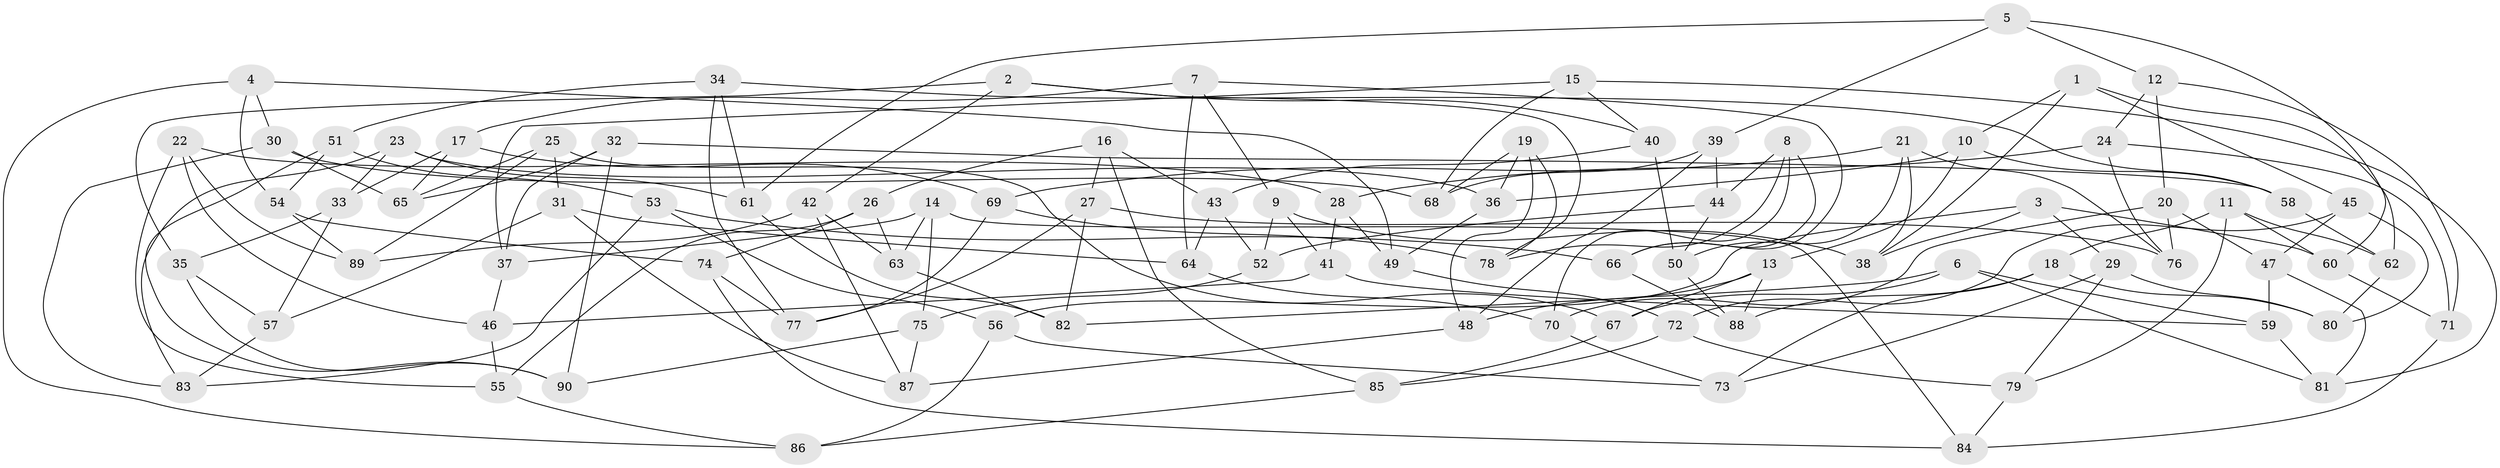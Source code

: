 // coarse degree distribution, {6: 0.4727272727272727, 4: 0.34545454545454546, 5: 0.16363636363636364, 3: 0.01818181818181818}
// Generated by graph-tools (version 1.1) at 2025/42/03/06/25 10:42:16]
// undirected, 90 vertices, 180 edges
graph export_dot {
graph [start="1"]
  node [color=gray90,style=filled];
  1;
  2;
  3;
  4;
  5;
  6;
  7;
  8;
  9;
  10;
  11;
  12;
  13;
  14;
  15;
  16;
  17;
  18;
  19;
  20;
  21;
  22;
  23;
  24;
  25;
  26;
  27;
  28;
  29;
  30;
  31;
  32;
  33;
  34;
  35;
  36;
  37;
  38;
  39;
  40;
  41;
  42;
  43;
  44;
  45;
  46;
  47;
  48;
  49;
  50;
  51;
  52;
  53;
  54;
  55;
  56;
  57;
  58;
  59;
  60;
  61;
  62;
  63;
  64;
  65;
  66;
  67;
  68;
  69;
  70;
  71;
  72;
  73;
  74;
  75;
  76;
  77;
  78;
  79;
  80;
  81;
  82;
  83;
  84;
  85;
  86;
  87;
  88;
  89;
  90;
  1 -- 62;
  1 -- 38;
  1 -- 45;
  1 -- 10;
  2 -- 40;
  2 -- 78;
  2 -- 35;
  2 -- 42;
  3 -- 38;
  3 -- 60;
  3 -- 56;
  3 -- 29;
  4 -- 54;
  4 -- 49;
  4 -- 30;
  4 -- 86;
  5 -- 39;
  5 -- 61;
  5 -- 60;
  5 -- 12;
  6 -- 82;
  6 -- 59;
  6 -- 81;
  6 -- 67;
  7 -- 9;
  7 -- 64;
  7 -- 66;
  7 -- 17;
  8 -- 70;
  8 -- 44;
  8 -- 78;
  8 -- 66;
  9 -- 38;
  9 -- 41;
  9 -- 52;
  10 -- 58;
  10 -- 13;
  10 -- 36;
  11 -- 18;
  11 -- 62;
  11 -- 79;
  11 -- 60;
  12 -- 24;
  12 -- 71;
  12 -- 20;
  13 -- 67;
  13 -- 48;
  13 -- 88;
  14 -- 75;
  14 -- 63;
  14 -- 37;
  14 -- 84;
  15 -- 68;
  15 -- 37;
  15 -- 40;
  15 -- 81;
  16 -- 85;
  16 -- 26;
  16 -- 43;
  16 -- 27;
  17 -- 33;
  17 -- 65;
  17 -- 69;
  18 -- 73;
  18 -- 80;
  18 -- 88;
  19 -- 36;
  19 -- 78;
  19 -- 48;
  19 -- 68;
  20 -- 47;
  20 -- 76;
  20 -- 70;
  21 -- 50;
  21 -- 38;
  21 -- 76;
  21 -- 69;
  22 -- 46;
  22 -- 89;
  22 -- 55;
  22 -- 28;
  23 -- 33;
  23 -- 61;
  23 -- 36;
  23 -- 83;
  24 -- 28;
  24 -- 71;
  24 -- 76;
  25 -- 65;
  25 -- 31;
  25 -- 67;
  25 -- 89;
  26 -- 63;
  26 -- 74;
  26 -- 55;
  27 -- 82;
  27 -- 76;
  27 -- 77;
  28 -- 49;
  28 -- 41;
  29 -- 79;
  29 -- 73;
  29 -- 80;
  30 -- 68;
  30 -- 65;
  30 -- 83;
  31 -- 64;
  31 -- 57;
  31 -- 87;
  32 -- 58;
  32 -- 65;
  32 -- 37;
  32 -- 90;
  33 -- 35;
  33 -- 57;
  34 -- 77;
  34 -- 58;
  34 -- 51;
  34 -- 61;
  35 -- 57;
  35 -- 90;
  36 -- 49;
  37 -- 46;
  39 -- 44;
  39 -- 48;
  39 -- 68;
  40 -- 43;
  40 -- 50;
  41 -- 59;
  41 -- 46;
  42 -- 87;
  42 -- 89;
  42 -- 63;
  43 -- 52;
  43 -- 64;
  44 -- 52;
  44 -- 50;
  45 -- 47;
  45 -- 72;
  45 -- 80;
  46 -- 55;
  47 -- 59;
  47 -- 81;
  48 -- 87;
  49 -- 72;
  50 -- 88;
  51 -- 90;
  51 -- 54;
  51 -- 53;
  52 -- 75;
  53 -- 83;
  53 -- 66;
  53 -- 56;
  54 -- 74;
  54 -- 89;
  55 -- 86;
  56 -- 86;
  56 -- 73;
  57 -- 83;
  58 -- 62;
  59 -- 81;
  60 -- 71;
  61 -- 82;
  62 -- 80;
  63 -- 82;
  64 -- 70;
  66 -- 88;
  67 -- 85;
  69 -- 77;
  69 -- 78;
  70 -- 73;
  71 -- 84;
  72 -- 79;
  72 -- 85;
  74 -- 84;
  74 -- 77;
  75 -- 90;
  75 -- 87;
  79 -- 84;
  85 -- 86;
}

